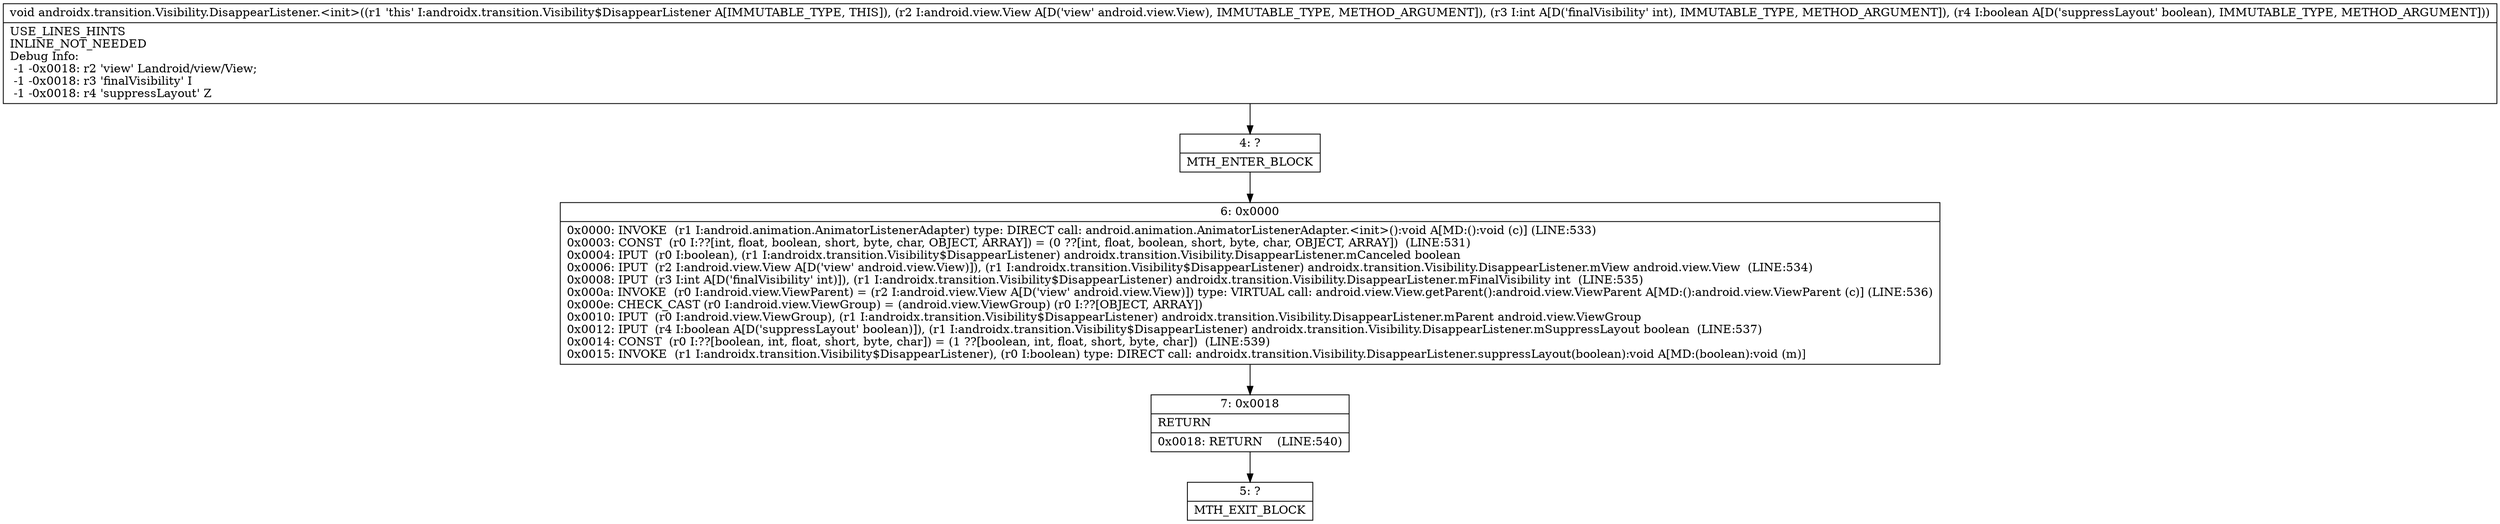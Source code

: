 digraph "CFG forandroidx.transition.Visibility.DisappearListener.\<init\>(Landroid\/view\/View;IZ)V" {
Node_4 [shape=record,label="{4\:\ ?|MTH_ENTER_BLOCK\l}"];
Node_6 [shape=record,label="{6\:\ 0x0000|0x0000: INVOKE  (r1 I:android.animation.AnimatorListenerAdapter) type: DIRECT call: android.animation.AnimatorListenerAdapter.\<init\>():void A[MD:():void (c)] (LINE:533)\l0x0003: CONST  (r0 I:??[int, float, boolean, short, byte, char, OBJECT, ARRAY]) = (0 ??[int, float, boolean, short, byte, char, OBJECT, ARRAY])  (LINE:531)\l0x0004: IPUT  (r0 I:boolean), (r1 I:androidx.transition.Visibility$DisappearListener) androidx.transition.Visibility.DisappearListener.mCanceled boolean \l0x0006: IPUT  (r2 I:android.view.View A[D('view' android.view.View)]), (r1 I:androidx.transition.Visibility$DisappearListener) androidx.transition.Visibility.DisappearListener.mView android.view.View  (LINE:534)\l0x0008: IPUT  (r3 I:int A[D('finalVisibility' int)]), (r1 I:androidx.transition.Visibility$DisappearListener) androidx.transition.Visibility.DisappearListener.mFinalVisibility int  (LINE:535)\l0x000a: INVOKE  (r0 I:android.view.ViewParent) = (r2 I:android.view.View A[D('view' android.view.View)]) type: VIRTUAL call: android.view.View.getParent():android.view.ViewParent A[MD:():android.view.ViewParent (c)] (LINE:536)\l0x000e: CHECK_CAST (r0 I:android.view.ViewGroup) = (android.view.ViewGroup) (r0 I:??[OBJECT, ARRAY]) \l0x0010: IPUT  (r0 I:android.view.ViewGroup), (r1 I:androidx.transition.Visibility$DisappearListener) androidx.transition.Visibility.DisappearListener.mParent android.view.ViewGroup \l0x0012: IPUT  (r4 I:boolean A[D('suppressLayout' boolean)]), (r1 I:androidx.transition.Visibility$DisappearListener) androidx.transition.Visibility.DisappearListener.mSuppressLayout boolean  (LINE:537)\l0x0014: CONST  (r0 I:??[boolean, int, float, short, byte, char]) = (1 ??[boolean, int, float, short, byte, char])  (LINE:539)\l0x0015: INVOKE  (r1 I:androidx.transition.Visibility$DisappearListener), (r0 I:boolean) type: DIRECT call: androidx.transition.Visibility.DisappearListener.suppressLayout(boolean):void A[MD:(boolean):void (m)]\l}"];
Node_7 [shape=record,label="{7\:\ 0x0018|RETURN\l|0x0018: RETURN    (LINE:540)\l}"];
Node_5 [shape=record,label="{5\:\ ?|MTH_EXIT_BLOCK\l}"];
MethodNode[shape=record,label="{void androidx.transition.Visibility.DisappearListener.\<init\>((r1 'this' I:androidx.transition.Visibility$DisappearListener A[IMMUTABLE_TYPE, THIS]), (r2 I:android.view.View A[D('view' android.view.View), IMMUTABLE_TYPE, METHOD_ARGUMENT]), (r3 I:int A[D('finalVisibility' int), IMMUTABLE_TYPE, METHOD_ARGUMENT]), (r4 I:boolean A[D('suppressLayout' boolean), IMMUTABLE_TYPE, METHOD_ARGUMENT]))  | USE_LINES_HINTS\lINLINE_NOT_NEEDED\lDebug Info:\l  \-1 \-0x0018: r2 'view' Landroid\/view\/View;\l  \-1 \-0x0018: r3 'finalVisibility' I\l  \-1 \-0x0018: r4 'suppressLayout' Z\l}"];
MethodNode -> Node_4;Node_4 -> Node_6;
Node_6 -> Node_7;
Node_7 -> Node_5;
}

